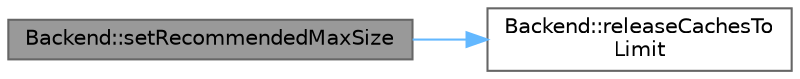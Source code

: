 digraph "Backend::setRecommendedMaxSize"
{
 // LATEX_PDF_SIZE
  bgcolor="transparent";
  edge [fontname=Helvetica,fontsize=10,labelfontname=Helvetica,labelfontsize=10];
  node [fontname=Helvetica,fontsize=10,shape=box,height=0.2,width=0.4];
  rankdir="LR";
  Node1 [id="Node000001",label="Backend::setRecommendedMaxSize",height=0.2,width=0.4,color="gray40", fillcolor="grey60", style="filled", fontcolor="black",tooltip=" "];
  Node1 -> Node2 [id="edge1_Node000001_Node000002",color="steelblue1",style="solid",tooltip=" "];
  Node2 [id="Node000002",label="Backend::releaseCachesTo\lLimit",height=0.2,width=0.4,color="grey40", fillcolor="white", style="filled",URL="$class_backend.html#aae091f8b82917d89257a77c7366e3621",tooltip=" "];
}
